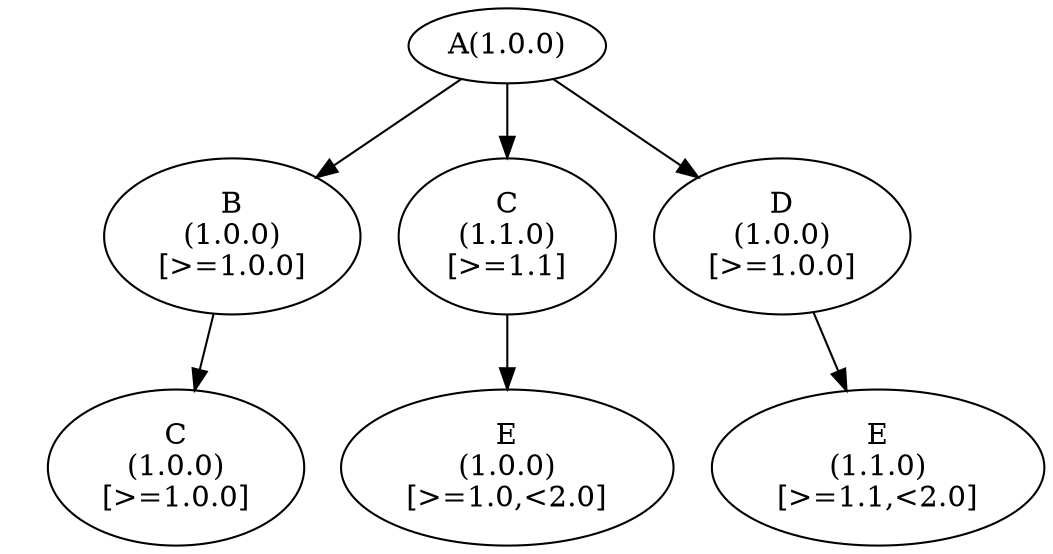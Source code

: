 digraph {
"1"[shape=oval,label="A(1.0.0)\n"];
"1.1"[shape=oval,label="B\n(1.0.0)\n[>=1.0.0]"];
"1"->"1.1";
"1.2"[shape=oval,label="C\n(1.1.0)\n[>=1.1]"];
"1"->"1.2";
"1.3"[shape=oval,label="D\n(1.0.0)\n[>=1.0.0]"];
"1"->"1.3";
"1.1.1"[shape=oval,label="C\n(1.0.0)\n[>=1.0.0]"];
//"1.1"->"1.1.1"[color=grey];
"1.1"->"1.1.1";
//"1.1"->"1.2"[style=dotted];
"1.2.1"[shape=oval,label="E\n(1.0.0)\n[>=1.0,<2.0]"];
"1.2"->"1.2.1";
"1.3.1"[shape=oval,label="E\n(1.1.0)\n[>=1.1,<2.0]"];
//"1.3"->"1.3.1"[color=grey];
"1.3"->"1.3.1";
//"1.3"->"1.2.1"[style=dotted];
rank1[style=invisible,width=0,height=0,fixedsize=true];
rank2[style=invisible,width=0,height=0,fixedsize=true];
rank3[style=invisible,width=0,height=0,fixedsize=true];
rank1->rank2->rank3[constraint=false,style=invis]
{rank=same;
rank1->"1"[style=invis];
rankdir=LR;}
{rank=same;
rank2->"1.1"->"1.2"->"1.3"[style=invis];
rankdir=LR;}
{rank=same;
rank3->"1.1.1"->"1.2.1"->"1.3.1"[style=invis];
rankdir=LR;}
}

